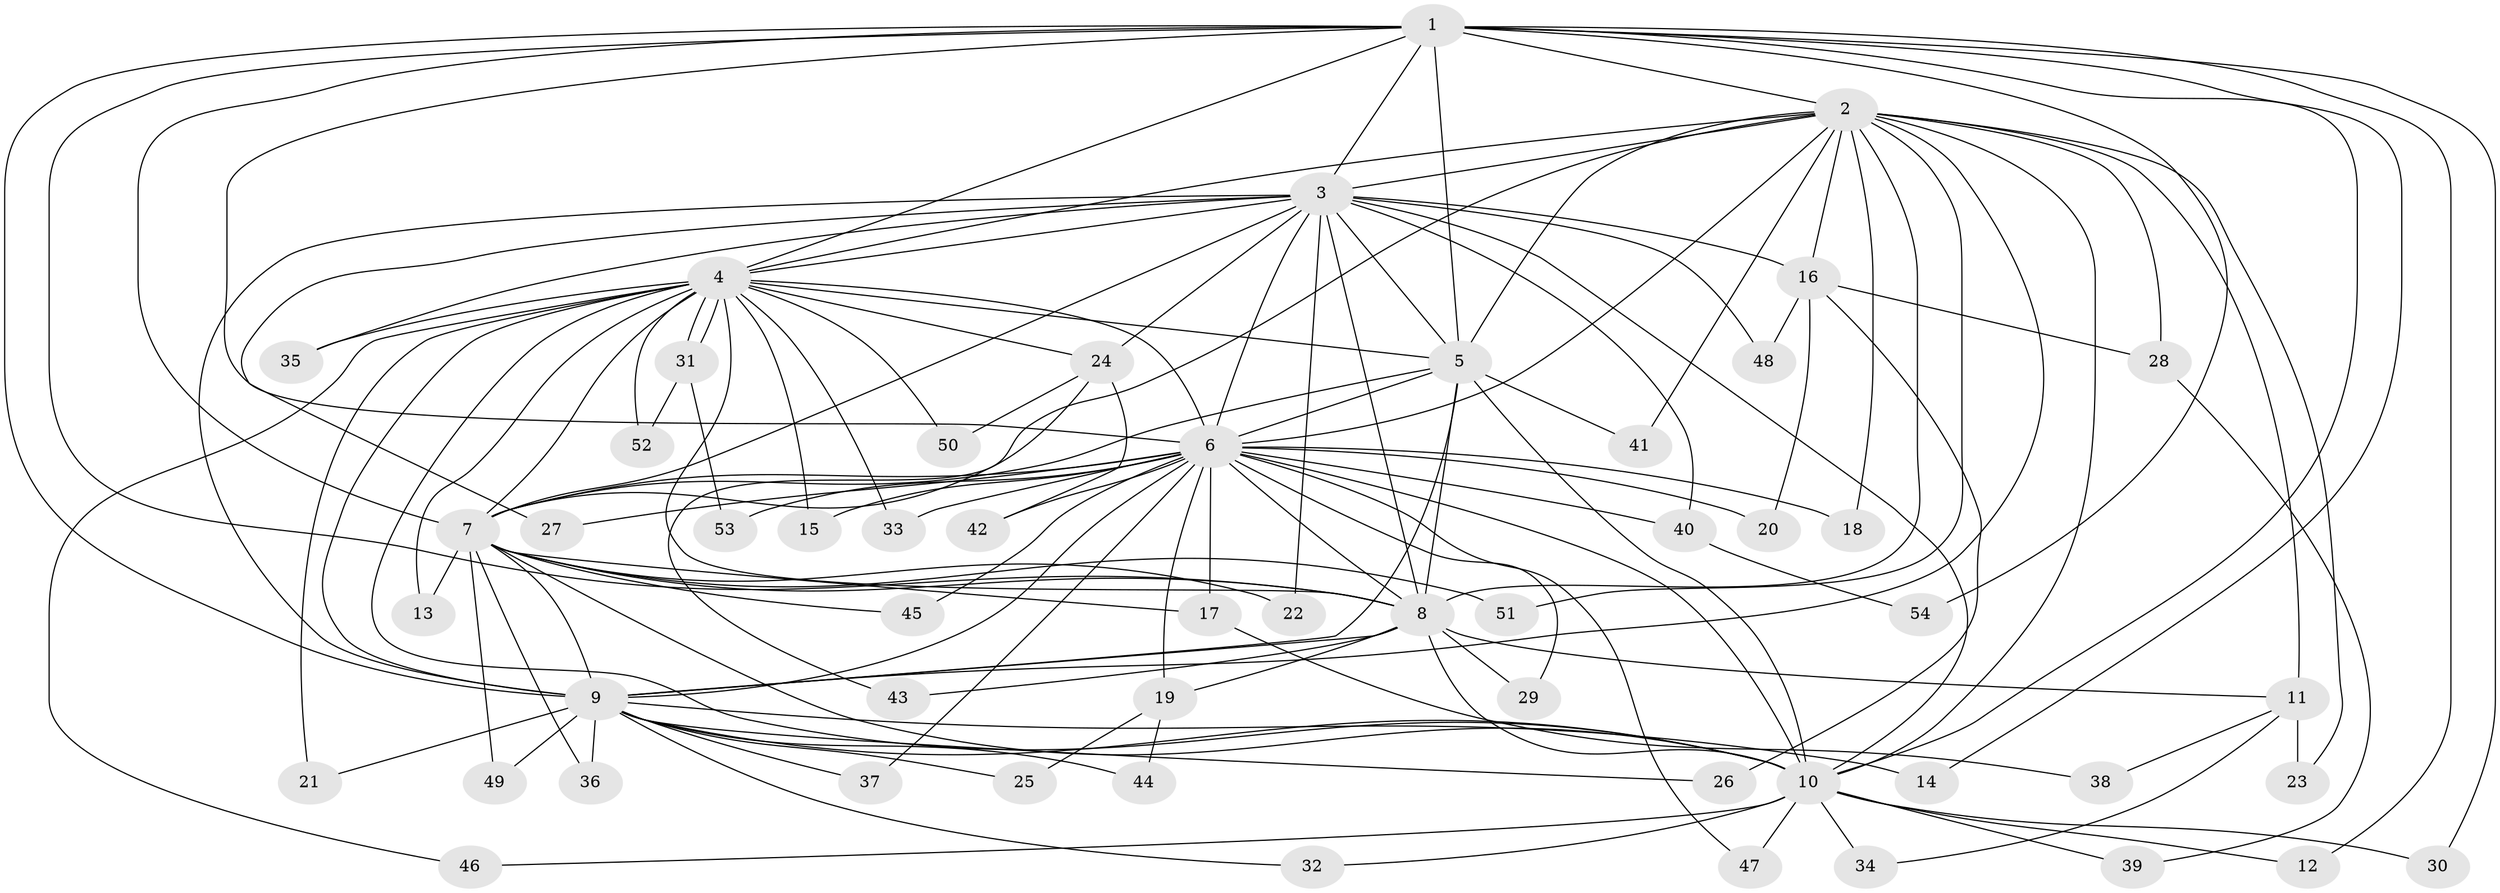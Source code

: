 // coarse degree distribution, {10: 0.03125, 13: 0.0625, 17: 0.03125, 12: 0.0625, 8: 0.03125, 16: 0.03125, 5: 0.0625, 2: 0.5625, 3: 0.09375, 4: 0.03125}
// Generated by graph-tools (version 1.1) at 2025/17/03/04/25 18:17:53]
// undirected, 54 vertices, 133 edges
graph export_dot {
graph [start="1"]
  node [color=gray90,style=filled];
  1;
  2;
  3;
  4;
  5;
  6;
  7;
  8;
  9;
  10;
  11;
  12;
  13;
  14;
  15;
  16;
  17;
  18;
  19;
  20;
  21;
  22;
  23;
  24;
  25;
  26;
  27;
  28;
  29;
  30;
  31;
  32;
  33;
  34;
  35;
  36;
  37;
  38;
  39;
  40;
  41;
  42;
  43;
  44;
  45;
  46;
  47;
  48;
  49;
  50;
  51;
  52;
  53;
  54;
  1 -- 2;
  1 -- 3;
  1 -- 4;
  1 -- 5;
  1 -- 6;
  1 -- 7;
  1 -- 8;
  1 -- 9;
  1 -- 10;
  1 -- 12;
  1 -- 14;
  1 -- 30;
  1 -- 54;
  2 -- 3;
  2 -- 4;
  2 -- 5;
  2 -- 6;
  2 -- 7;
  2 -- 8;
  2 -- 9;
  2 -- 10;
  2 -- 11;
  2 -- 16;
  2 -- 18;
  2 -- 23;
  2 -- 28;
  2 -- 41;
  2 -- 51;
  3 -- 4;
  3 -- 5;
  3 -- 6;
  3 -- 7;
  3 -- 8;
  3 -- 9;
  3 -- 10;
  3 -- 16;
  3 -- 22;
  3 -- 24;
  3 -- 27;
  3 -- 35;
  3 -- 40;
  3 -- 48;
  4 -- 5;
  4 -- 6;
  4 -- 7;
  4 -- 8;
  4 -- 9;
  4 -- 10;
  4 -- 13;
  4 -- 15;
  4 -- 21;
  4 -- 24;
  4 -- 31;
  4 -- 31;
  4 -- 33;
  4 -- 35;
  4 -- 46;
  4 -- 50;
  4 -- 52;
  5 -- 6;
  5 -- 7;
  5 -- 8;
  5 -- 9;
  5 -- 10;
  5 -- 41;
  6 -- 7;
  6 -- 8;
  6 -- 9;
  6 -- 10;
  6 -- 15;
  6 -- 17;
  6 -- 18;
  6 -- 19;
  6 -- 20;
  6 -- 27;
  6 -- 29;
  6 -- 33;
  6 -- 37;
  6 -- 40;
  6 -- 42;
  6 -- 45;
  6 -- 47;
  6 -- 53;
  7 -- 8;
  7 -- 9;
  7 -- 10;
  7 -- 13;
  7 -- 17;
  7 -- 22;
  7 -- 36;
  7 -- 45;
  7 -- 49;
  7 -- 51;
  8 -- 9;
  8 -- 10;
  8 -- 11;
  8 -- 19;
  8 -- 29;
  8 -- 43;
  9 -- 10;
  9 -- 14;
  9 -- 21;
  9 -- 25;
  9 -- 26;
  9 -- 32;
  9 -- 36;
  9 -- 37;
  9 -- 44;
  9 -- 49;
  10 -- 12;
  10 -- 30;
  10 -- 32;
  10 -- 34;
  10 -- 39;
  10 -- 46;
  10 -- 47;
  11 -- 23;
  11 -- 34;
  11 -- 38;
  16 -- 20;
  16 -- 26;
  16 -- 28;
  16 -- 48;
  17 -- 38;
  19 -- 25;
  19 -- 44;
  24 -- 42;
  24 -- 43;
  24 -- 50;
  28 -- 39;
  31 -- 52;
  31 -- 53;
  40 -- 54;
}
